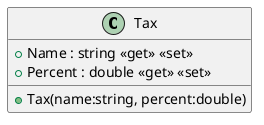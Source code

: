 @startuml
class Tax {
    + Tax(name:string, percent:double)
    + Name : string <<get>> <<set>>
    + Percent : double <<get>> <<set>>
}
@enduml
